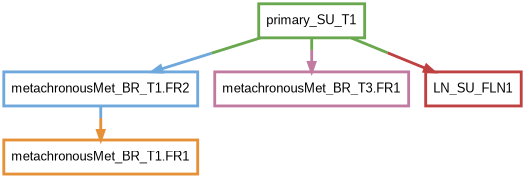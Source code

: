 digraph  {
dpi=600;size=3.5;
primary_SU_T1 [color="#6aa84f", fillcolor=white, fontname=Arial, penwidth="3.0", shape=box];
"metachronousMet_BR_T1.FR2" [color="#6fa8dc", fillcolor=white, fontname=Arial, penwidth="3.0", shape=box];
"metachronousMet_BR_T1.FR1" [color="#e69138", fillcolor=white, fontname=Arial, penwidth="3.0", shape=box];
"metachronousMet_BR_T3.FR1" [color="#c27ba0", fillcolor=white, fontname=Arial, penwidth="3.0", shape=box];
LN_SU_FLN1 [color="#bf4040", fillcolor=white, fontname=Arial, penwidth="3.0", shape=box];
primary_SU_T1 -> "metachronousMet_BR_T1.FR2"  [color="#6aa84f;0.5:#6fa8dc", key=0, penwidth=3];
primary_SU_T1 -> "metachronousMet_BR_T3.FR1"  [color="#6aa84f;0.5:#c27ba0", key=0, penwidth=3];
primary_SU_T1 -> LN_SU_FLN1  [color="#6aa84f;0.5:#bf4040", key=0, penwidth=3];
"metachronousMet_BR_T1.FR2" -> "metachronousMet_BR_T1.FR1"  [color="#6fa8dc;0.5:#e69138", key=0, penwidth=3];
}
